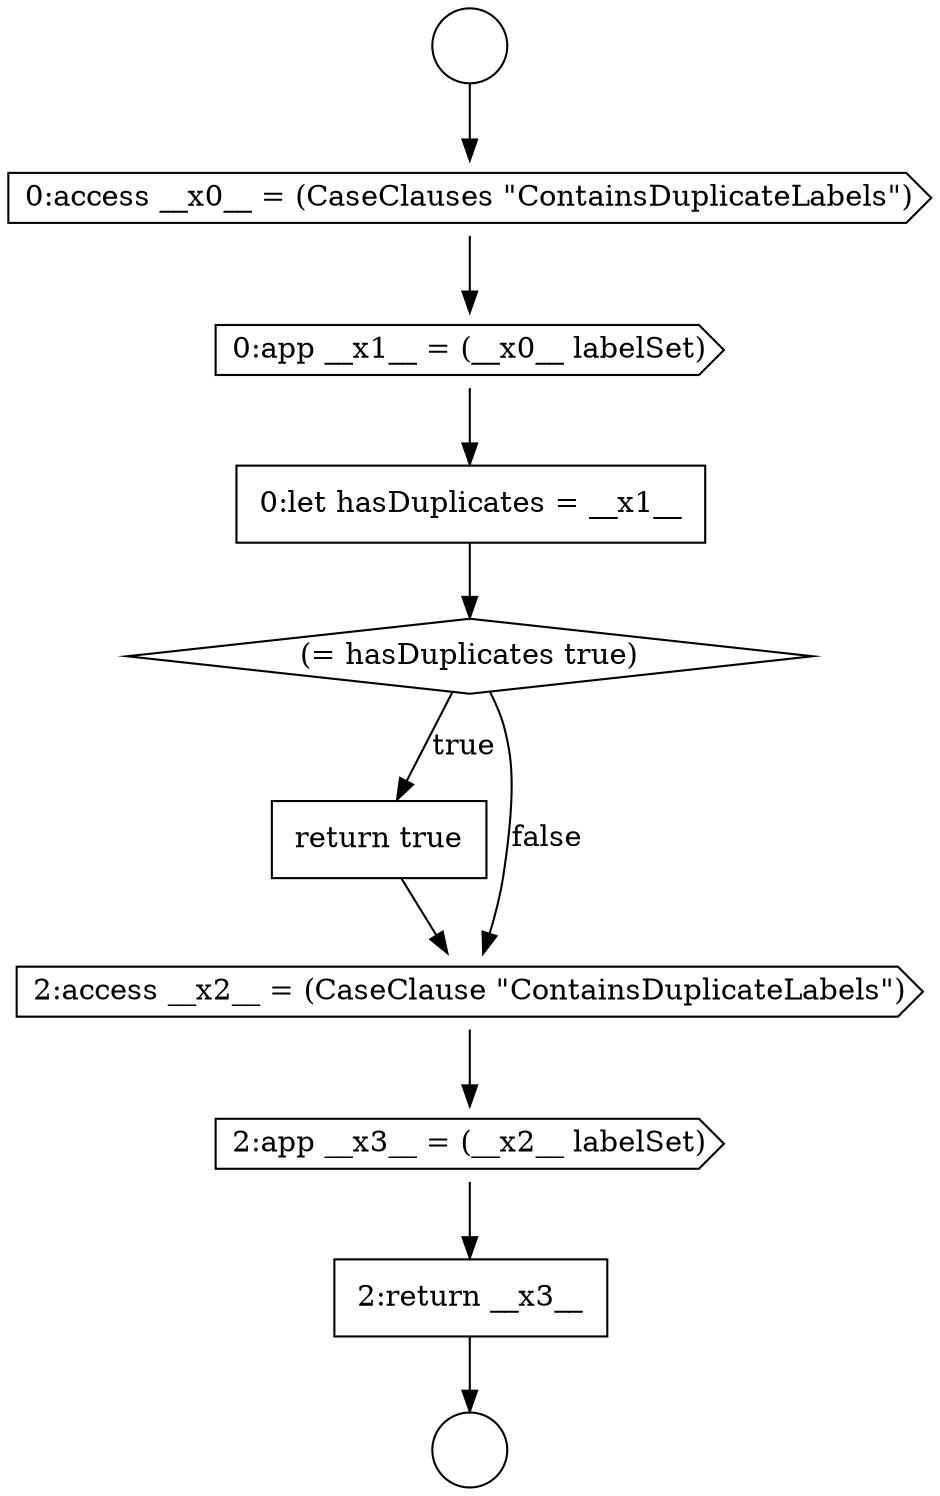 digraph {
  node6986 [shape=diamond, label=<<font color="black">(= hasDuplicates true)</font>> color="black" fillcolor="white" style=filled]
  node6987 [shape=none, margin=0, label=<<font color="black">
    <table border="0" cellborder="1" cellspacing="0" cellpadding="10">
      <tr><td align="left">return true</td></tr>
    </table>
  </font>> color="black" fillcolor="white" style=filled]
  node6983 [shape=cds, label=<<font color="black">0:access __x0__ = (CaseClauses &quot;ContainsDuplicateLabels&quot;)</font>> color="black" fillcolor="white" style=filled]
  node6990 [shape=none, margin=0, label=<<font color="black">
    <table border="0" cellborder="1" cellspacing="0" cellpadding="10">
      <tr><td align="left">2:return __x3__</td></tr>
    </table>
  </font>> color="black" fillcolor="white" style=filled]
  node6988 [shape=cds, label=<<font color="black">2:access __x2__ = (CaseClause &quot;ContainsDuplicateLabels&quot;)</font>> color="black" fillcolor="white" style=filled]
  node6982 [shape=circle label=" " color="black" fillcolor="white" style=filled]
  node6989 [shape=cds, label=<<font color="black">2:app __x3__ = (__x2__ labelSet)</font>> color="black" fillcolor="white" style=filled]
  node6981 [shape=circle label=" " color="black" fillcolor="white" style=filled]
  node6985 [shape=none, margin=0, label=<<font color="black">
    <table border="0" cellborder="1" cellspacing="0" cellpadding="10">
      <tr><td align="left">0:let hasDuplicates = __x1__</td></tr>
    </table>
  </font>> color="black" fillcolor="white" style=filled]
  node6984 [shape=cds, label=<<font color="black">0:app __x1__ = (__x0__ labelSet)</font>> color="black" fillcolor="white" style=filled]
  node6981 -> node6983 [ color="black"]
  node6988 -> node6989 [ color="black"]
  node6985 -> node6986 [ color="black"]
  node6986 -> node6987 [label=<<font color="black">true</font>> color="black"]
  node6986 -> node6988 [label=<<font color="black">false</font>> color="black"]
  node6987 -> node6988 [ color="black"]
  node6989 -> node6990 [ color="black"]
  node6990 -> node6982 [ color="black"]
  node6983 -> node6984 [ color="black"]
  node6984 -> node6985 [ color="black"]
}

